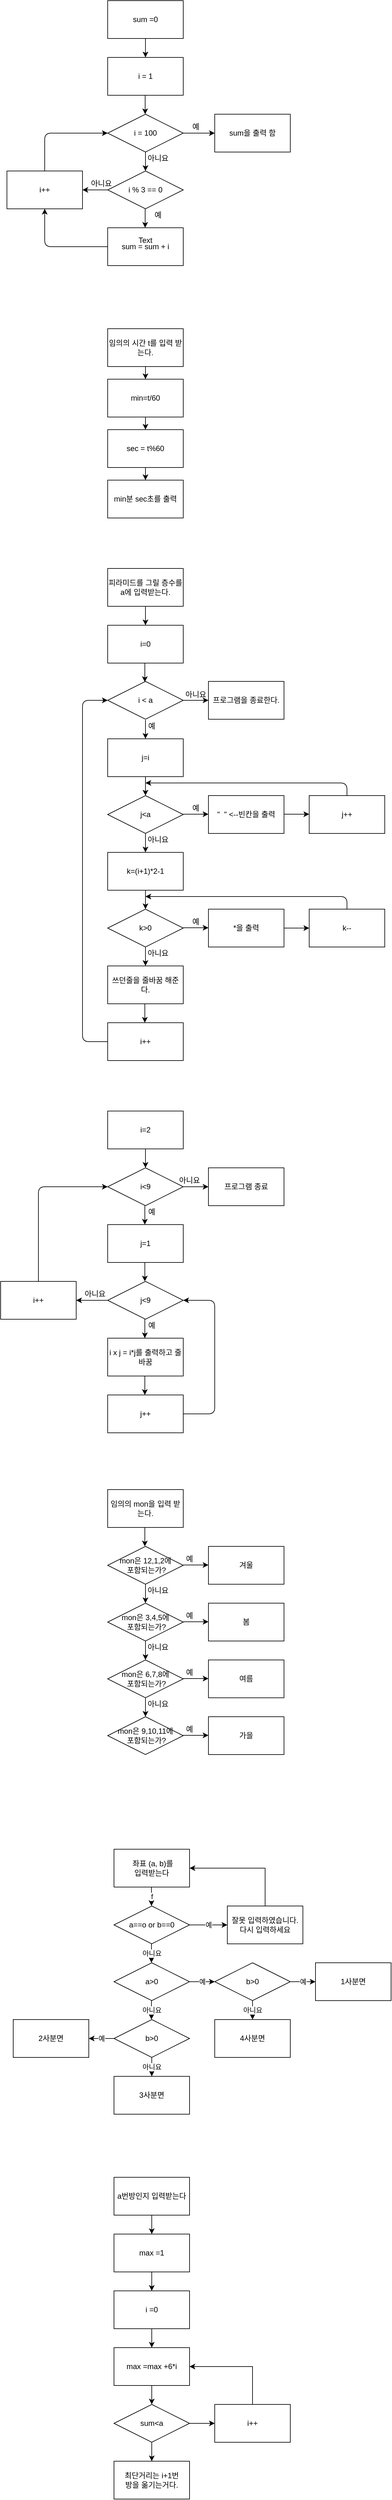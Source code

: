 <mxfile version="13.10.9" type="device"><diagram id="_4Z3xeDOOnSPL32wUJyO" name="Page-1"><mxGraphModel dx="460" dy="784" grid="1" gridSize="10" guides="1" tooltips="1" connect="1" arrows="1" fold="1" page="1" pageScale="1" pageWidth="827" pageHeight="1169" math="0" shadow="0"><root><mxCell id="0"/><mxCell id="1" parent="0"/><mxCell id="5IEi26LqYXWlVj70mc9e-1" value="sum =0" style="rounded=0;whiteSpace=wrap;html=1;" vertex="1" parent="1"><mxGeometry x="210" y="30" width="120" height="60" as="geometry"/></mxCell><mxCell id="5IEi26LqYXWlVj70mc9e-2" value="i = 1" style="rounded=0;whiteSpace=wrap;html=1;" vertex="1" parent="1"><mxGeometry x="210" y="120" width="120" height="60" as="geometry"/></mxCell><mxCell id="5IEi26LqYXWlVj70mc9e-3" value="sum을 출력 함" style="rounded=0;whiteSpace=wrap;html=1;" vertex="1" parent="1"><mxGeometry x="380" y="210" width="120" height="60" as="geometry"/></mxCell><mxCell id="5IEi26LqYXWlVj70mc9e-13" value="" style="edgeStyle=orthogonalEdgeStyle;rounded=0;orthogonalLoop=1;jettySize=auto;html=1;" edge="1" parent="1" source="5IEi26LqYXWlVj70mc9e-4" target="5IEi26LqYXWlVj70mc9e-5"><mxGeometry relative="1" as="geometry"/></mxCell><mxCell id="5IEi26LqYXWlVj70mc9e-4" value="i = 100" style="rhombus;whiteSpace=wrap;html=1;" vertex="1" parent="1"><mxGeometry x="210" y="210" width="120" height="60" as="geometry"/></mxCell><mxCell id="5IEi26LqYXWlVj70mc9e-5" value="i % 3 == 0" style="rhombus;whiteSpace=wrap;html=1;" vertex="1" parent="1"><mxGeometry x="210" y="300" width="120" height="60" as="geometry"/></mxCell><mxCell id="5IEi26LqYXWlVj70mc9e-6" value="i++" style="rounded=0;whiteSpace=wrap;html=1;" vertex="1" parent="1"><mxGeometry x="50" y="300" width="120" height="60" as="geometry"/></mxCell><mxCell id="5IEi26LqYXWlVj70mc9e-7" value="sum = sum + i" style="rounded=0;whiteSpace=wrap;html=1;" vertex="1" parent="1"><mxGeometry x="210" y="390" width="120" height="60" as="geometry"/></mxCell><mxCell id="5IEi26LqYXWlVj70mc9e-9" value="" style="endArrow=classic;html=1;exitX=0.5;exitY=1;exitDx=0;exitDy=0;entryX=0.5;entryY=0;entryDx=0;entryDy=0;" edge="1" parent="1" source="5IEi26LqYXWlVj70mc9e-1" target="5IEi26LqYXWlVj70mc9e-2"><mxGeometry width="50" height="50" relative="1" as="geometry"><mxPoint x="290" y="440" as="sourcePoint"/><mxPoint x="340" y="390" as="targetPoint"/></mxGeometry></mxCell><mxCell id="5IEi26LqYXWlVj70mc9e-15" value="" style="endArrow=classic;html=1;exitX=0.5;exitY=1;exitDx=0;exitDy=0;entryX=0.5;entryY=0;entryDx=0;entryDy=0;" edge="1" parent="1"><mxGeometry width="50" height="50" relative="1" as="geometry"><mxPoint x="269.5" y="180" as="sourcePoint"/><mxPoint x="269.5" y="210" as="targetPoint"/></mxGeometry></mxCell><mxCell id="5IEi26LqYXWlVj70mc9e-17" value="" style="endArrow=classic;html=1;exitX=0.5;exitY=1;exitDx=0;exitDy=0;entryX=0.5;entryY=0;entryDx=0;entryDy=0;" edge="1" parent="1"><mxGeometry width="50" height="50" relative="1" as="geometry"><mxPoint x="269.5" y="360" as="sourcePoint"/><mxPoint x="269.5" y="390" as="targetPoint"/></mxGeometry></mxCell><mxCell id="5IEi26LqYXWlVj70mc9e-18" value="" style="endArrow=classic;html=1;exitX=1;exitY=0.5;exitDx=0;exitDy=0;entryX=0;entryY=0.5;entryDx=0;entryDy=0;" edge="1" parent="1" source="5IEi26LqYXWlVj70mc9e-4" target="5IEi26LqYXWlVj70mc9e-3"><mxGeometry width="50" height="50" relative="1" as="geometry"><mxPoint x="290" y="440" as="sourcePoint"/><mxPoint x="340" y="390" as="targetPoint"/></mxGeometry></mxCell><mxCell id="5IEi26LqYXWlVj70mc9e-19" value="" style="endArrow=classic;html=1;entryX=1;entryY=0.5;entryDx=0;entryDy=0;exitX=0;exitY=0.5;exitDx=0;exitDy=0;" edge="1" parent="1" source="5IEi26LqYXWlVj70mc9e-5" target="5IEi26LqYXWlVj70mc9e-6"><mxGeometry width="50" height="50" relative="1" as="geometry"><mxPoint x="290" y="440" as="sourcePoint"/><mxPoint x="340" y="390" as="targetPoint"/></mxGeometry></mxCell><mxCell id="5IEi26LqYXWlVj70mc9e-20" value="" style="endArrow=classic;html=1;entryX=0.5;entryY=1;entryDx=0;entryDy=0;exitX=0;exitY=0.5;exitDx=0;exitDy=0;" edge="1" parent="1" source="5IEi26LqYXWlVj70mc9e-7" target="5IEi26LqYXWlVj70mc9e-6"><mxGeometry width="50" height="50" relative="1" as="geometry"><mxPoint x="110" y="420" as="sourcePoint"/><mxPoint x="340" y="390" as="targetPoint"/><Array as="points"><mxPoint x="110" y="420"/></Array></mxGeometry></mxCell><mxCell id="5IEi26LqYXWlVj70mc9e-21" value="" style="endArrow=classic;html=1;exitX=0.5;exitY=0;exitDx=0;exitDy=0;entryX=0;entryY=0.5;entryDx=0;entryDy=0;" edge="1" parent="1" source="5IEi26LqYXWlVj70mc9e-6" target="5IEi26LqYXWlVj70mc9e-4"><mxGeometry width="50" height="50" relative="1" as="geometry"><mxPoint x="290" y="440" as="sourcePoint"/><mxPoint x="270" y="200" as="targetPoint"/><Array as="points"><mxPoint x="110" y="240"/></Array></mxGeometry></mxCell><mxCell id="5IEi26LqYXWlVj70mc9e-22" value="Text" style="text;html=1;strokeColor=none;fillColor=none;align=center;verticalAlign=middle;whiteSpace=wrap;rounded=0;" vertex="1" parent="1"><mxGeometry x="250" y="400" width="40" height="20" as="geometry"/></mxCell><mxCell id="5IEi26LqYXWlVj70mc9e-23" value="예" style="text;html=1;strokeColor=none;fillColor=none;align=center;verticalAlign=middle;whiteSpace=wrap;rounded=0;" vertex="1" parent="1"><mxGeometry x="330" y="220" width="40" height="20" as="geometry"/></mxCell><mxCell id="5IEi26LqYXWlVj70mc9e-24" value="예" style="text;html=1;strokeColor=none;fillColor=none;align=center;verticalAlign=middle;whiteSpace=wrap;rounded=0;" vertex="1" parent="1"><mxGeometry x="270" y="360" width="40" height="20" as="geometry"/></mxCell><mxCell id="5IEi26LqYXWlVj70mc9e-25" value="아니요" style="text;html=1;strokeColor=none;fillColor=none;align=center;verticalAlign=middle;whiteSpace=wrap;rounded=0;" vertex="1" parent="1"><mxGeometry x="270" y="270" width="40" height="20" as="geometry"/></mxCell><mxCell id="5IEi26LqYXWlVj70mc9e-26" value="아니요" style="text;html=1;strokeColor=none;fillColor=none;align=center;verticalAlign=middle;whiteSpace=wrap;rounded=0;" vertex="1" parent="1"><mxGeometry x="180" y="310" width="40" height="20" as="geometry"/></mxCell><mxCell id="5IEi26LqYXWlVj70mc9e-27" value="임의의 시간 t를 입력 받는다." style="rounded=0;whiteSpace=wrap;html=1;" vertex="1" parent="1"><mxGeometry x="210" y="550" width="120" height="60" as="geometry"/></mxCell><mxCell id="5IEi26LqYXWlVj70mc9e-28" value="min=t/60" style="rounded=0;whiteSpace=wrap;html=1;" vertex="1" parent="1"><mxGeometry x="210" y="630" width="120" height="60" as="geometry"/></mxCell><mxCell id="5IEi26LqYXWlVj70mc9e-29" value="sec = t%60" style="rounded=0;whiteSpace=wrap;html=1;" vertex="1" parent="1"><mxGeometry x="210" y="710" width="120" height="60" as="geometry"/></mxCell><mxCell id="5IEi26LqYXWlVj70mc9e-30" value="min분 sec초를 출력" style="rounded=0;whiteSpace=wrap;html=1;" vertex="1" parent="1"><mxGeometry x="210" y="790" width="120" height="60" as="geometry"/></mxCell><mxCell id="5IEi26LqYXWlVj70mc9e-31" value="" style="endArrow=classic;html=1;exitX=0.5;exitY=1;exitDx=0;exitDy=0;entryX=0.5;entryY=0;entryDx=0;entryDy=0;" edge="1" parent="1" source="5IEi26LqYXWlVj70mc9e-27" target="5IEi26LqYXWlVj70mc9e-28"><mxGeometry width="50" height="50" relative="1" as="geometry"><mxPoint x="280" y="590" as="sourcePoint"/><mxPoint x="330" y="540" as="targetPoint"/></mxGeometry></mxCell><mxCell id="5IEi26LqYXWlVj70mc9e-32" value="" style="endArrow=classic;html=1;exitX=0.5;exitY=1;exitDx=0;exitDy=0;entryX=0.5;entryY=0;entryDx=0;entryDy=0;" edge="1" parent="1"><mxGeometry width="50" height="50" relative="1" as="geometry"><mxPoint x="270" y="770" as="sourcePoint"/><mxPoint x="270" y="790" as="targetPoint"/></mxGeometry></mxCell><mxCell id="5IEi26LqYXWlVj70mc9e-33" value="" style="endArrow=classic;html=1;exitX=0.5;exitY=1;exitDx=0;exitDy=0;entryX=0.5;entryY=0;entryDx=0;entryDy=0;" edge="1" parent="1"><mxGeometry width="50" height="50" relative="1" as="geometry"><mxPoint x="270" y="690" as="sourcePoint"/><mxPoint x="270" y="710" as="targetPoint"/></mxGeometry></mxCell><mxCell id="5IEi26LqYXWlVj70mc9e-34" value="피라미드를 그릴 층수를 a에 입력받는다." style="rounded=0;whiteSpace=wrap;html=1;" vertex="1" parent="1"><mxGeometry x="210" y="930" width="120" height="60" as="geometry"/></mxCell><mxCell id="5IEi26LqYXWlVj70mc9e-35" value="i &amp;lt; a" style="rhombus;whiteSpace=wrap;html=1;" vertex="1" parent="1"><mxGeometry x="210" y="1109" width="120" height="60" as="geometry"/></mxCell><mxCell id="5IEi26LqYXWlVj70mc9e-36" value="i=0" style="rounded=0;whiteSpace=wrap;html=1;" vertex="1" parent="1"><mxGeometry x="210" y="1020" width="120" height="60" as="geometry"/></mxCell><mxCell id="5IEi26LqYXWlVj70mc9e-37" value="j&amp;lt;a" style="rhombus;whiteSpace=wrap;html=1;" vertex="1" parent="1"><mxGeometry x="210" y="1290" width="120" height="60" as="geometry"/></mxCell><mxCell id="5IEi26LqYXWlVj70mc9e-38" value="j=i" style="rounded=0;whiteSpace=wrap;html=1;" vertex="1" parent="1"><mxGeometry x="210" y="1200" width="120" height="60" as="geometry"/></mxCell><mxCell id="5IEi26LqYXWlVj70mc9e-39" value="&quot;&amp;nbsp; &quot; &amp;lt;--빈칸을 출력" style="rounded=0;whiteSpace=wrap;html=1;" vertex="1" parent="1"><mxGeometry x="370" y="1290" width="120" height="60" as="geometry"/></mxCell><mxCell id="5IEi26LqYXWlVj70mc9e-40" value="k=(i+1)*2-1" style="rounded=0;whiteSpace=wrap;html=1;" vertex="1" parent="1"><mxGeometry x="210" y="1380" width="120" height="60" as="geometry"/></mxCell><mxCell id="5IEi26LqYXWlVj70mc9e-41" value="k&amp;gt;0" style="rhombus;whiteSpace=wrap;html=1;" vertex="1" parent="1"><mxGeometry x="210" y="1470" width="120" height="60" as="geometry"/></mxCell><mxCell id="5IEi26LqYXWlVj70mc9e-42" value="*을 출력" style="rounded=0;whiteSpace=wrap;html=1;" vertex="1" parent="1"><mxGeometry x="370" y="1470" width="120" height="60" as="geometry"/></mxCell><mxCell id="5IEi26LqYXWlVj70mc9e-43" value="쓰던줄을 줄바꿈 해준다." style="rounded=0;whiteSpace=wrap;html=1;" vertex="1" parent="1"><mxGeometry x="210" y="1560" width="120" height="60" as="geometry"/></mxCell><mxCell id="5IEi26LqYXWlVj70mc9e-44" value="프로그램을 종료한다." style="rounded=0;whiteSpace=wrap;html=1;" vertex="1" parent="1"><mxGeometry x="370" y="1109" width="120" height="60" as="geometry"/></mxCell><mxCell id="5IEi26LqYXWlVj70mc9e-45" value="" style="endArrow=classic;html=1;exitX=0.5;exitY=1;exitDx=0;exitDy=0;entryX=0.5;entryY=0;entryDx=0;entryDy=0;" edge="1" parent="1" source="5IEi26LqYXWlVj70mc9e-34" target="5IEi26LqYXWlVj70mc9e-36"><mxGeometry width="50" height="50" relative="1" as="geometry"><mxPoint x="280" y="1260" as="sourcePoint"/><mxPoint x="330" y="1210" as="targetPoint"/></mxGeometry></mxCell><mxCell id="5IEi26LqYXWlVj70mc9e-46" value="" style="endArrow=classic;html=1;exitX=0.5;exitY=1;exitDx=0;exitDy=0;entryX=0.5;entryY=0;entryDx=0;entryDy=0;" edge="1" parent="1"><mxGeometry width="50" height="50" relative="1" as="geometry"><mxPoint x="269" y="1080" as="sourcePoint"/><mxPoint x="269" y="1110" as="targetPoint"/></mxGeometry></mxCell><mxCell id="5IEi26LqYXWlVj70mc9e-47" value="" style="endArrow=classic;html=1;exitX=0.5;exitY=1;exitDx=0;exitDy=0;entryX=0.5;entryY=0;entryDx=0;entryDy=0;" edge="1" parent="1"><mxGeometry width="50" height="50" relative="1" as="geometry"><mxPoint x="270" y="1170" as="sourcePoint"/><mxPoint x="270" y="1200" as="targetPoint"/></mxGeometry></mxCell><mxCell id="5IEi26LqYXWlVj70mc9e-48" value="" style="endArrow=classic;html=1;exitX=0.5;exitY=1;exitDx=0;exitDy=0;entryX=0.5;entryY=0;entryDx=0;entryDy=0;" edge="1" parent="1"><mxGeometry width="50" height="50" relative="1" as="geometry"><mxPoint x="270" y="1260" as="sourcePoint"/><mxPoint x="270" y="1290" as="targetPoint"/></mxGeometry></mxCell><mxCell id="5IEi26LqYXWlVj70mc9e-49" value="" style="endArrow=classic;html=1;exitX=0.5;exitY=1;exitDx=0;exitDy=0;entryX=0.5;entryY=0;entryDx=0;entryDy=0;" edge="1" parent="1"><mxGeometry width="50" height="50" relative="1" as="geometry"><mxPoint x="270" y="1350" as="sourcePoint"/><mxPoint x="270" y="1380" as="targetPoint"/></mxGeometry></mxCell><mxCell id="5IEi26LqYXWlVj70mc9e-50" value="" style="endArrow=classic;html=1;exitX=0.5;exitY=1;exitDx=0;exitDy=0;entryX=0.5;entryY=0;entryDx=0;entryDy=0;" edge="1" parent="1"><mxGeometry width="50" height="50" relative="1" as="geometry"><mxPoint x="270" y="1440" as="sourcePoint"/><mxPoint x="270" y="1470" as="targetPoint"/></mxGeometry></mxCell><mxCell id="5IEi26LqYXWlVj70mc9e-51" value="" style="endArrow=classic;html=1;exitX=0.5;exitY=1;exitDx=0;exitDy=0;entryX=0.5;entryY=0;entryDx=0;entryDy=0;" edge="1" parent="1"><mxGeometry width="50" height="50" relative="1" as="geometry"><mxPoint x="270" y="1530" as="sourcePoint"/><mxPoint x="270" y="1560" as="targetPoint"/></mxGeometry></mxCell><mxCell id="5IEi26LqYXWlVj70mc9e-52" value="" style="endArrow=classic;html=1;exitX=1;exitY=0.5;exitDx=0;exitDy=0;entryX=0;entryY=0.5;entryDx=0;entryDy=0;" edge="1" parent="1" source="5IEi26LqYXWlVj70mc9e-35" target="5IEi26LqYXWlVj70mc9e-44"><mxGeometry width="50" height="50" relative="1" as="geometry"><mxPoint x="280" y="1260" as="sourcePoint"/><mxPoint x="330" y="1210" as="targetPoint"/></mxGeometry></mxCell><mxCell id="5IEi26LqYXWlVj70mc9e-53" value="" style="endArrow=classic;html=1;exitX=1;exitY=0.5;exitDx=0;exitDy=0;entryX=0;entryY=0.5;entryDx=0;entryDy=0;" edge="1" parent="1"><mxGeometry width="50" height="50" relative="1" as="geometry"><mxPoint x="330" y="1319.5" as="sourcePoint"/><mxPoint x="370" y="1319.5" as="targetPoint"/></mxGeometry></mxCell><mxCell id="5IEi26LqYXWlVj70mc9e-54" value="" style="endArrow=classic;html=1;exitX=1;exitY=0.5;exitDx=0;exitDy=0;entryX=0;entryY=0.5;entryDx=0;entryDy=0;" edge="1" parent="1"><mxGeometry width="50" height="50" relative="1" as="geometry"><mxPoint x="330" y="1499.5" as="sourcePoint"/><mxPoint x="370" y="1499.5" as="targetPoint"/></mxGeometry></mxCell><mxCell id="5IEi26LqYXWlVj70mc9e-55" value="" style="endArrow=classic;html=1;exitX=0.5;exitY=0;exitDx=0;exitDy=0;" edge="1" parent="1" source="5IEi26LqYXWlVj70mc9e-67"><mxGeometry width="50" height="50" relative="1" as="geometry"><mxPoint x="280" y="1260" as="sourcePoint"/><mxPoint x="270" y="1270" as="targetPoint"/><Array as="points"><mxPoint x="590" y="1270"/></Array></mxGeometry></mxCell><mxCell id="5IEi26LqYXWlVj70mc9e-57" value="" style="endArrow=classic;html=1;exitX=0.5;exitY=0;exitDx=0;exitDy=0;" edge="1" parent="1" source="5IEi26LqYXWlVj70mc9e-70"><mxGeometry width="50" height="50" relative="1" as="geometry"><mxPoint x="430" y="1470" as="sourcePoint"/><mxPoint x="270" y="1450" as="targetPoint"/><Array as="points"><mxPoint x="590" y="1450"/></Array></mxGeometry></mxCell><mxCell id="5IEi26LqYXWlVj70mc9e-58" value="" style="endArrow=classic;html=1;exitX=0;exitY=0.5;exitDx=0;exitDy=0;entryX=0;entryY=0.5;entryDx=0;entryDy=0;" edge="1" parent="1" source="5IEi26LqYXWlVj70mc9e-74" target="5IEi26LqYXWlVj70mc9e-35"><mxGeometry width="50" height="50" relative="1" as="geometry"><mxPoint x="280" y="1260" as="sourcePoint"/><mxPoint x="270" y="1090" as="targetPoint"/><Array as="points"><mxPoint x="170" y="1680"/><mxPoint x="170" y="1139"/></Array></mxGeometry></mxCell><mxCell id="5IEi26LqYXWlVj70mc9e-59" value="예" style="text;html=1;strokeColor=none;fillColor=none;align=center;verticalAlign=middle;whiteSpace=wrap;rounded=0;" vertex="1" parent="1"><mxGeometry x="260" y="1170" width="40" height="20" as="geometry"/></mxCell><mxCell id="5IEi26LqYXWlVj70mc9e-60" value="예" style="text;html=1;strokeColor=none;fillColor=none;align=center;verticalAlign=middle;whiteSpace=wrap;rounded=0;" vertex="1" parent="1"><mxGeometry x="330" y="1300" width="40" height="20" as="geometry"/></mxCell><mxCell id="5IEi26LqYXWlVj70mc9e-61" value="예" style="text;html=1;strokeColor=none;fillColor=none;align=center;verticalAlign=middle;whiteSpace=wrap;rounded=0;" vertex="1" parent="1"><mxGeometry x="330" y="1480" width="40" height="20" as="geometry"/></mxCell><mxCell id="5IEi26LqYXWlVj70mc9e-62" value="아니요" style="text;html=1;strokeColor=none;fillColor=none;align=center;verticalAlign=middle;whiteSpace=wrap;rounded=0;" vertex="1" parent="1"><mxGeometry x="330" y="1120" width="40" height="20" as="geometry"/></mxCell><mxCell id="5IEi26LqYXWlVj70mc9e-63" value="아니요" style="text;html=1;strokeColor=none;fillColor=none;align=center;verticalAlign=middle;whiteSpace=wrap;rounded=0;" vertex="1" parent="1"><mxGeometry x="270" y="1350" width="40" height="20" as="geometry"/></mxCell><mxCell id="5IEi26LqYXWlVj70mc9e-64" value="아니요" style="text;html=1;strokeColor=none;fillColor=none;align=center;verticalAlign=middle;whiteSpace=wrap;rounded=0;" vertex="1" parent="1"><mxGeometry x="270" y="1530" width="40" height="20" as="geometry"/></mxCell><mxCell id="5IEi26LqYXWlVj70mc9e-67" value="j++" style="rounded=0;whiteSpace=wrap;html=1;" vertex="1" parent="1"><mxGeometry x="530" y="1290" width="120" height="60" as="geometry"/></mxCell><mxCell id="5IEi26LqYXWlVj70mc9e-69" value="" style="endArrow=classic;html=1;exitX=1;exitY=0.5;exitDx=0;exitDy=0;entryX=0;entryY=0.5;entryDx=0;entryDy=0;" edge="1" parent="1"><mxGeometry width="50" height="50" relative="1" as="geometry"><mxPoint x="490" y="1319.5" as="sourcePoint"/><mxPoint x="530" y="1319.5" as="targetPoint"/></mxGeometry></mxCell><mxCell id="5IEi26LqYXWlVj70mc9e-70" value="k--" style="rounded=0;whiteSpace=wrap;html=1;" vertex="1" parent="1"><mxGeometry x="530" y="1470" width="120" height="60" as="geometry"/></mxCell><mxCell id="5IEi26LqYXWlVj70mc9e-73" value="" style="endArrow=classic;html=1;exitX=1;exitY=0.5;exitDx=0;exitDy=0;entryX=0;entryY=0.5;entryDx=0;entryDy=0;" edge="1" parent="1"><mxGeometry width="50" height="50" relative="1" as="geometry"><mxPoint x="490" y="1500" as="sourcePoint"/><mxPoint x="530" y="1500" as="targetPoint"/></mxGeometry></mxCell><mxCell id="5IEi26LqYXWlVj70mc9e-74" value="i++" style="rounded=0;whiteSpace=wrap;html=1;" vertex="1" parent="1"><mxGeometry x="210" y="1650" width="120" height="60" as="geometry"/></mxCell><mxCell id="5IEi26LqYXWlVj70mc9e-75" value="" style="endArrow=classic;html=1;exitX=0.5;exitY=1;exitDx=0;exitDy=0;entryX=0.5;entryY=0;entryDx=0;entryDy=0;" edge="1" parent="1"><mxGeometry width="50" height="50" relative="1" as="geometry"><mxPoint x="269" y="1620" as="sourcePoint"/><mxPoint x="269" y="1650" as="targetPoint"/></mxGeometry></mxCell><mxCell id="5IEi26LqYXWlVj70mc9e-76" value="i=2" style="rounded=0;whiteSpace=wrap;html=1;" vertex="1" parent="1"><mxGeometry x="210" y="1790" width="120" height="60" as="geometry"/></mxCell><mxCell id="5IEi26LqYXWlVj70mc9e-77" value="i&amp;lt;9" style="rhombus;whiteSpace=wrap;html=1;" vertex="1" parent="1"><mxGeometry x="210" y="1880" width="120" height="60" as="geometry"/></mxCell><mxCell id="5IEi26LqYXWlVj70mc9e-78" value="j=1" style="rounded=0;whiteSpace=wrap;html=1;" vertex="1" parent="1"><mxGeometry x="210" y="1970" width="120" height="60" as="geometry"/></mxCell><mxCell id="5IEi26LqYXWlVj70mc9e-79" value="j&amp;lt;9" style="rhombus;whiteSpace=wrap;html=1;" vertex="1" parent="1"><mxGeometry x="210" y="2060" width="120" height="60" as="geometry"/></mxCell><mxCell id="5IEi26LqYXWlVj70mc9e-80" value="i x j = i*j를 출력하고 줄바꿈" style="rounded=0;whiteSpace=wrap;html=1;" vertex="1" parent="1"><mxGeometry x="210" y="2150" width="120" height="60" as="geometry"/></mxCell><mxCell id="5IEi26LqYXWlVj70mc9e-81" value="i++" style="rounded=0;whiteSpace=wrap;html=1;" vertex="1" parent="1"><mxGeometry x="40" y="2060" width="120" height="60" as="geometry"/></mxCell><mxCell id="5IEi26LqYXWlVj70mc9e-82" value="프로그램 종료" style="rounded=0;whiteSpace=wrap;html=1;" vertex="1" parent="1"><mxGeometry x="370" y="1880" width="120" height="60" as="geometry"/></mxCell><mxCell id="5IEi26LqYXWlVj70mc9e-83" value="j++" style="rounded=0;whiteSpace=wrap;html=1;" vertex="1" parent="1"><mxGeometry x="210" y="2240" width="120" height="60" as="geometry"/></mxCell><mxCell id="5IEi26LqYXWlVj70mc9e-84" value="" style="endArrow=classic;html=1;exitX=0.5;exitY=1;exitDx=0;exitDy=0;entryX=0.5;entryY=0;entryDx=0;entryDy=0;" edge="1" parent="1"><mxGeometry width="50" height="50" relative="1" as="geometry"><mxPoint x="270" y="1850" as="sourcePoint"/><mxPoint x="270" y="1880" as="targetPoint"/></mxGeometry></mxCell><mxCell id="5IEi26LqYXWlVj70mc9e-86" value="" style="endArrow=classic;html=1;exitX=0.5;exitY=1;exitDx=0;exitDy=0;entryX=0.5;entryY=0;entryDx=0;entryDy=0;" edge="1" parent="1"><mxGeometry width="50" height="50" relative="1" as="geometry"><mxPoint x="269" y="1940" as="sourcePoint"/><mxPoint x="269" y="1970" as="targetPoint"/></mxGeometry></mxCell><mxCell id="5IEi26LqYXWlVj70mc9e-87" value="" style="endArrow=classic;html=1;exitX=0.5;exitY=1;exitDx=0;exitDy=0;entryX=0.5;entryY=0;entryDx=0;entryDy=0;" edge="1" parent="1"><mxGeometry width="50" height="50" relative="1" as="geometry"><mxPoint x="269" y="2030" as="sourcePoint"/><mxPoint x="269" y="2060" as="targetPoint"/></mxGeometry></mxCell><mxCell id="5IEi26LqYXWlVj70mc9e-88" value="" style="endArrow=classic;html=1;exitX=0.5;exitY=1;exitDx=0;exitDy=0;entryX=0.5;entryY=0;entryDx=0;entryDy=0;" edge="1" parent="1"><mxGeometry width="50" height="50" relative="1" as="geometry"><mxPoint x="269" y="2120" as="sourcePoint"/><mxPoint x="269" y="2150" as="targetPoint"/></mxGeometry></mxCell><mxCell id="5IEi26LqYXWlVj70mc9e-89" value="" style="endArrow=classic;html=1;exitX=0.5;exitY=1;exitDx=0;exitDy=0;entryX=0.5;entryY=0;entryDx=0;entryDy=0;" edge="1" parent="1"><mxGeometry width="50" height="50" relative="1" as="geometry"><mxPoint x="269" y="2210" as="sourcePoint"/><mxPoint x="269" y="2240" as="targetPoint"/></mxGeometry></mxCell><mxCell id="5IEi26LqYXWlVj70mc9e-90" value="" style="endArrow=classic;html=1;exitX=1;exitY=0.5;exitDx=0;exitDy=0;entryX=0;entryY=0.5;entryDx=0;entryDy=0;" edge="1" parent="1" source="5IEi26LqYXWlVj70mc9e-77" target="5IEi26LqYXWlVj70mc9e-82"><mxGeometry width="50" height="50" relative="1" as="geometry"><mxPoint x="260" y="2110" as="sourcePoint"/><mxPoint x="310" y="2060" as="targetPoint"/></mxGeometry></mxCell><mxCell id="5IEi26LqYXWlVj70mc9e-91" value="" style="endArrow=classic;html=1;exitX=0;exitY=0.5;exitDx=0;exitDy=0;entryX=1;entryY=0.5;entryDx=0;entryDy=0;" edge="1" parent="1" source="5IEi26LqYXWlVj70mc9e-79" target="5IEi26LqYXWlVj70mc9e-81"><mxGeometry width="50" height="50" relative="1" as="geometry"><mxPoint x="260" y="2110" as="sourcePoint"/><mxPoint x="310" y="2060" as="targetPoint"/></mxGeometry></mxCell><mxCell id="5IEi26LqYXWlVj70mc9e-92" value="" style="endArrow=classic;html=1;exitX=1;exitY=0.5;exitDx=0;exitDy=0;entryX=1;entryY=0.5;entryDx=0;entryDy=0;" edge="1" parent="1" source="5IEi26LqYXWlVj70mc9e-83" target="5IEi26LqYXWlVj70mc9e-79"><mxGeometry width="50" height="50" relative="1" as="geometry"><mxPoint x="260" y="2110" as="sourcePoint"/><mxPoint x="310" y="2060" as="targetPoint"/><Array as="points"><mxPoint x="380" y="2270"/><mxPoint x="380" y="2090"/></Array></mxGeometry></mxCell><mxCell id="5IEi26LqYXWlVj70mc9e-93" value="" style="endArrow=classic;html=1;exitX=0.5;exitY=0;exitDx=0;exitDy=0;entryX=0;entryY=0.5;entryDx=0;entryDy=0;" edge="1" parent="1" source="5IEi26LqYXWlVj70mc9e-81" target="5IEi26LqYXWlVj70mc9e-77"><mxGeometry width="50" height="50" relative="1" as="geometry"><mxPoint x="160" y="2210" as="sourcePoint"/><mxPoint x="210" y="2160" as="targetPoint"/><Array as="points"><mxPoint x="100" y="1910"/></Array></mxGeometry></mxCell><mxCell id="5IEi26LqYXWlVj70mc9e-94" value="임의의 mon을 입력 받는다." style="rounded=0;whiteSpace=wrap;html=1;" vertex="1" parent="1"><mxGeometry x="210" y="2390" width="120" height="60" as="geometry"/></mxCell><mxCell id="5IEi26LqYXWlVj70mc9e-95" value="mon은 12,1,2에&lt;br&gt;&amp;nbsp;포함되는가?" style="rhombus;whiteSpace=wrap;html=1;" vertex="1" parent="1"><mxGeometry x="210" y="2480" width="120" height="60" as="geometry"/></mxCell><mxCell id="5IEi26LqYXWlVj70mc9e-96" value="mon은 3,4,5에&lt;br&gt;&amp;nbsp;포함되는가?" style="rhombus;whiteSpace=wrap;html=1;" vertex="1" parent="1"><mxGeometry x="210" y="2570" width="120" height="60" as="geometry"/></mxCell><mxCell id="5IEi26LqYXWlVj70mc9e-97" value="mon은 6,7,8에&lt;br&gt;&amp;nbsp;포함되는가?" style="rhombus;whiteSpace=wrap;html=1;" vertex="1" parent="1"><mxGeometry x="210" y="2660" width="120" height="60" as="geometry"/></mxCell><mxCell id="5IEi26LqYXWlVj70mc9e-98" value="mon은 9,10,11에&lt;br&gt;&amp;nbsp;포함되는가?" style="rhombus;whiteSpace=wrap;html=1;" vertex="1" parent="1"><mxGeometry x="210" y="2750" width="120" height="60" as="geometry"/></mxCell><mxCell id="5IEi26LqYXWlVj70mc9e-99" value="" style="endArrow=classic;html=1;exitX=0.5;exitY=1;exitDx=0;exitDy=0;entryX=0.5;entryY=0;entryDx=0;entryDy=0;" edge="1" parent="1"><mxGeometry width="50" height="50" relative="1" as="geometry"><mxPoint x="269" y="2450" as="sourcePoint"/><mxPoint x="269" y="2480" as="targetPoint"/></mxGeometry></mxCell><mxCell id="5IEi26LqYXWlVj70mc9e-100" value="" style="endArrow=classic;html=1;exitX=0.5;exitY=1;exitDx=0;exitDy=0;entryX=0.5;entryY=0;entryDx=0;entryDy=0;" edge="1" parent="1"><mxGeometry width="50" height="50" relative="1" as="geometry"><mxPoint x="270" y="2720" as="sourcePoint"/><mxPoint x="270" y="2750" as="targetPoint"/></mxGeometry></mxCell><mxCell id="5IEi26LqYXWlVj70mc9e-101" value="" style="endArrow=classic;html=1;exitX=0.5;exitY=1;exitDx=0;exitDy=0;entryX=0.5;entryY=0;entryDx=0;entryDy=0;" edge="1" parent="1"><mxGeometry width="50" height="50" relative="1" as="geometry"><mxPoint x="270" y="2630" as="sourcePoint"/><mxPoint x="270" y="2660" as="targetPoint"/></mxGeometry></mxCell><mxCell id="5IEi26LqYXWlVj70mc9e-102" value="" style="endArrow=classic;html=1;exitX=0.5;exitY=1;exitDx=0;exitDy=0;entryX=0.5;entryY=0;entryDx=0;entryDy=0;" edge="1" parent="1"><mxGeometry width="50" height="50" relative="1" as="geometry"><mxPoint x="270" y="2540" as="sourcePoint"/><mxPoint x="270" y="2570" as="targetPoint"/></mxGeometry></mxCell><mxCell id="5IEi26LqYXWlVj70mc9e-103" value="가을" style="rounded=0;whiteSpace=wrap;html=1;" vertex="1" parent="1"><mxGeometry x="370" y="2750" width="120" height="60" as="geometry"/></mxCell><mxCell id="5IEi26LqYXWlVj70mc9e-104" value="여름" style="rounded=0;whiteSpace=wrap;html=1;" vertex="1" parent="1"><mxGeometry x="370" y="2660" width="120" height="60" as="geometry"/></mxCell><mxCell id="5IEi26LqYXWlVj70mc9e-105" value="봄" style="rounded=0;whiteSpace=wrap;html=1;" vertex="1" parent="1"><mxGeometry x="370" y="2570" width="120" height="60" as="geometry"/></mxCell><mxCell id="5IEi26LqYXWlVj70mc9e-106" value="겨울" style="rounded=0;whiteSpace=wrap;html=1;" vertex="1" parent="1"><mxGeometry x="370" y="2480" width="120" height="60" as="geometry"/></mxCell><mxCell id="5IEi26LqYXWlVj70mc9e-107" value="" style="endArrow=classic;html=1;exitX=1;exitY=0.5;exitDx=0;exitDy=0;entryX=0;entryY=0.5;entryDx=0;entryDy=0;" edge="1" parent="1"><mxGeometry width="50" height="50" relative="1" as="geometry"><mxPoint x="330" y="2509.5" as="sourcePoint"/><mxPoint x="370" y="2509.5" as="targetPoint"/></mxGeometry></mxCell><mxCell id="5IEi26LqYXWlVj70mc9e-108" value="" style="endArrow=classic;html=1;exitX=1;exitY=0.5;exitDx=0;exitDy=0;entryX=0;entryY=0.5;entryDx=0;entryDy=0;" edge="1" parent="1"><mxGeometry width="50" height="50" relative="1" as="geometry"><mxPoint x="330" y="2599.5" as="sourcePoint"/><mxPoint x="370" y="2599.5" as="targetPoint"/></mxGeometry></mxCell><mxCell id="5IEi26LqYXWlVj70mc9e-109" value="" style="endArrow=classic;html=1;exitX=1;exitY=0.5;exitDx=0;exitDy=0;entryX=0;entryY=0.5;entryDx=0;entryDy=0;" edge="1" parent="1"><mxGeometry width="50" height="50" relative="1" as="geometry"><mxPoint x="330" y="2689.5" as="sourcePoint"/><mxPoint x="370" y="2689.5" as="targetPoint"/></mxGeometry></mxCell><mxCell id="5IEi26LqYXWlVj70mc9e-110" value="" style="endArrow=classic;html=1;exitX=1;exitY=0.5;exitDx=0;exitDy=0;entryX=0;entryY=0.5;entryDx=0;entryDy=0;" edge="1" parent="1"><mxGeometry width="50" height="50" relative="1" as="geometry"><mxPoint x="330" y="2779.5" as="sourcePoint"/><mxPoint x="370" y="2779.5" as="targetPoint"/></mxGeometry></mxCell><mxCell id="5IEi26LqYXWlVj70mc9e-111" value="예" style="text;html=1;strokeColor=none;fillColor=none;align=center;verticalAlign=middle;whiteSpace=wrap;rounded=0;" vertex="1" parent="1"><mxGeometry x="260" y="1940" width="40" height="20" as="geometry"/></mxCell><mxCell id="5IEi26LqYXWlVj70mc9e-112" value="아니요" style="text;html=1;strokeColor=none;fillColor=none;align=center;verticalAlign=middle;whiteSpace=wrap;rounded=0;" vertex="1" parent="1"><mxGeometry x="170" y="2070" width="40" height="20" as="geometry"/></mxCell><mxCell id="5IEi26LqYXWlVj70mc9e-113" value="아니요" style="text;html=1;strokeColor=none;fillColor=none;align=center;verticalAlign=middle;whiteSpace=wrap;rounded=0;" vertex="1" parent="1"><mxGeometry x="320" y="1890" width="40" height="20" as="geometry"/></mxCell><mxCell id="5IEi26LqYXWlVj70mc9e-114" value="예" style="text;html=1;strokeColor=none;fillColor=none;align=center;verticalAlign=middle;whiteSpace=wrap;rounded=0;" vertex="1" parent="1"><mxGeometry x="260" y="2120" width="40" height="20" as="geometry"/></mxCell><mxCell id="5IEi26LqYXWlVj70mc9e-116" value="예" style="text;html=1;strokeColor=none;fillColor=none;align=center;verticalAlign=middle;whiteSpace=wrap;rounded=0;" vertex="1" parent="1"><mxGeometry x="320" y="2490" width="40" height="20" as="geometry"/></mxCell><mxCell id="5IEi26LqYXWlVj70mc9e-117" value="예" style="text;html=1;strokeColor=none;fillColor=none;align=center;verticalAlign=middle;whiteSpace=wrap;rounded=0;" vertex="1" parent="1"><mxGeometry x="320" y="2760" width="40" height="20" as="geometry"/></mxCell><mxCell id="5IEi26LqYXWlVj70mc9e-118" value="예" style="text;html=1;strokeColor=none;fillColor=none;align=center;verticalAlign=middle;whiteSpace=wrap;rounded=0;" vertex="1" parent="1"><mxGeometry x="320" y="2670" width="40" height="20" as="geometry"/></mxCell><mxCell id="5IEi26LqYXWlVj70mc9e-119" value="예" style="text;html=1;strokeColor=none;fillColor=none;align=center;verticalAlign=middle;whiteSpace=wrap;rounded=0;" vertex="1" parent="1"><mxGeometry x="320" y="2580" width="40" height="20" as="geometry"/></mxCell><mxCell id="5IEi26LqYXWlVj70mc9e-122" value="아니요" style="text;html=1;strokeColor=none;fillColor=none;align=center;verticalAlign=middle;whiteSpace=wrap;rounded=0;" vertex="1" parent="1"><mxGeometry x="270" y="2540" width="40" height="20" as="geometry"/></mxCell><mxCell id="5IEi26LqYXWlVj70mc9e-125" value="아니요" style="text;html=1;strokeColor=none;fillColor=none;align=center;verticalAlign=middle;whiteSpace=wrap;rounded=0;" vertex="1" parent="1"><mxGeometry x="270" y="2720" width="40" height="20" as="geometry"/></mxCell><mxCell id="5IEi26LqYXWlVj70mc9e-126" value="아니요" style="text;html=1;strokeColor=none;fillColor=none;align=center;verticalAlign=middle;whiteSpace=wrap;rounded=0;" vertex="1" parent="1"><mxGeometry x="270" y="2630" width="40" height="20" as="geometry"/></mxCell><mxCell id="5IEi26LqYXWlVj70mc9e-127" value="&amp;nbsp;좌표 (a, b)를 &lt;br&gt;입력받는다" style="rounded=0;whiteSpace=wrap;html=1;" vertex="1" parent="1"><mxGeometry x="220" y="2960" width="120" height="60" as="geometry"/></mxCell><mxCell id="5IEi26LqYXWlVj70mc9e-144" value="예" style="edgeStyle=orthogonalEdgeStyle;rounded=0;orthogonalLoop=1;jettySize=auto;html=1;exitX=1;exitY=0.5;exitDx=0;exitDy=0;entryX=0;entryY=0.5;entryDx=0;entryDy=0;" edge="1" parent="1" source="5IEi26LqYXWlVj70mc9e-128" target="5IEi26LqYXWlVj70mc9e-129"><mxGeometry relative="1" as="geometry"/></mxCell><mxCell id="5IEi26LqYXWlVj70mc9e-128" value="a&amp;gt;0" style="rhombus;whiteSpace=wrap;html=1;" vertex="1" parent="1"><mxGeometry x="220" y="3140" width="120" height="60" as="geometry"/></mxCell><mxCell id="5IEi26LqYXWlVj70mc9e-145" value="예" style="edgeStyle=orthogonalEdgeStyle;rounded=0;orthogonalLoop=1;jettySize=auto;html=1;exitX=1;exitY=0.5;exitDx=0;exitDy=0;entryX=0;entryY=0.5;entryDx=0;entryDy=0;" edge="1" parent="1" source="5IEi26LqYXWlVj70mc9e-129" target="5IEi26LqYXWlVj70mc9e-136"><mxGeometry relative="1" as="geometry"/></mxCell><mxCell id="5IEi26LqYXWlVj70mc9e-146" value="아니요" style="edgeStyle=orthogonalEdgeStyle;rounded=0;orthogonalLoop=1;jettySize=auto;html=1;exitX=0.5;exitY=1;exitDx=0;exitDy=0;entryX=0.5;entryY=0;entryDx=0;entryDy=0;" edge="1" parent="1" source="5IEi26LqYXWlVj70mc9e-129" target="5IEi26LqYXWlVj70mc9e-138"><mxGeometry relative="1" as="geometry"/></mxCell><mxCell id="5IEi26LqYXWlVj70mc9e-129" value="b&amp;gt;0" style="rhombus;whiteSpace=wrap;html=1;" vertex="1" parent="1"><mxGeometry x="380" y="3140" width="120" height="60" as="geometry"/></mxCell><mxCell id="5IEi26LqYXWlVj70mc9e-130" value="a==o or b==0" style="rhombus;whiteSpace=wrap;html=1;" vertex="1" parent="1"><mxGeometry x="220" y="3050" width="120" height="60" as="geometry"/></mxCell><mxCell id="5IEi26LqYXWlVj70mc9e-147" value="아니요" style="edgeStyle=orthogonalEdgeStyle;rounded=0;orthogonalLoop=1;jettySize=auto;html=1;exitX=0.5;exitY=1;exitDx=0;exitDy=0;entryX=0.5;entryY=0;entryDx=0;entryDy=0;" edge="1" parent="1" source="5IEi26LqYXWlVj70mc9e-131" target="5IEi26LqYXWlVj70mc9e-139"><mxGeometry relative="1" as="geometry"/></mxCell><mxCell id="5IEi26LqYXWlVj70mc9e-148" value="예" style="edgeStyle=orthogonalEdgeStyle;rounded=0;orthogonalLoop=1;jettySize=auto;html=1;exitX=0;exitY=0.5;exitDx=0;exitDy=0;entryX=1;entryY=0.5;entryDx=0;entryDy=0;" edge="1" parent="1" source="5IEi26LqYXWlVj70mc9e-131" target="5IEi26LqYXWlVj70mc9e-137"><mxGeometry relative="1" as="geometry"/></mxCell><mxCell id="5IEi26LqYXWlVj70mc9e-131" value="b&amp;gt;0" style="rhombus;whiteSpace=wrap;html=1;" vertex="1" parent="1"><mxGeometry x="220" y="3230" width="120" height="60" as="geometry"/></mxCell><mxCell id="5IEi26LqYXWlVj70mc9e-133" value="f" style="endArrow=classic;html=1;exitX=0.5;exitY=1;exitDx=0;exitDy=0;entryX=0.5;entryY=0;entryDx=0;entryDy=0;" edge="1" parent="1"><mxGeometry width="50" height="50" relative="1" as="geometry"><mxPoint x="279.5" y="3020" as="sourcePoint"/><mxPoint x="279.5" y="3050" as="targetPoint"/></mxGeometry></mxCell><mxCell id="5IEi26LqYXWlVj70mc9e-134" value="아니요" style="endArrow=classic;html=1;exitX=0.5;exitY=1;exitDx=0;exitDy=0;entryX=0.5;entryY=0;entryDx=0;entryDy=0;" edge="1" parent="1"><mxGeometry width="50" height="50" relative="1" as="geometry"><mxPoint x="279.5" y="3110" as="sourcePoint"/><mxPoint x="279.5" y="3140" as="targetPoint"/></mxGeometry></mxCell><mxCell id="5IEi26LqYXWlVj70mc9e-135" value="아니요" style="endArrow=classic;html=1;exitX=0.5;exitY=1;exitDx=0;exitDy=0;entryX=0.5;entryY=0;entryDx=0;entryDy=0;" edge="1" parent="1"><mxGeometry width="50" height="50" relative="1" as="geometry"><mxPoint x="279.5" y="3200" as="sourcePoint"/><mxPoint x="279.5" y="3230" as="targetPoint"/></mxGeometry></mxCell><mxCell id="5IEi26LqYXWlVj70mc9e-136" value="1사분면" style="rounded=0;whiteSpace=wrap;html=1;" vertex="1" parent="1"><mxGeometry x="540" y="3140" width="120" height="60" as="geometry"/></mxCell><mxCell id="5IEi26LqYXWlVj70mc9e-137" value="2사분면" style="rounded=0;whiteSpace=wrap;html=1;" vertex="1" parent="1"><mxGeometry x="60" y="3230" width="120" height="60" as="geometry"/></mxCell><mxCell id="5IEi26LqYXWlVj70mc9e-138" value="4사분면" style="rounded=0;whiteSpace=wrap;html=1;" vertex="1" parent="1"><mxGeometry x="380" y="3230" width="120" height="60" as="geometry"/></mxCell><mxCell id="5IEi26LqYXWlVj70mc9e-139" value="3사분면" style="rounded=0;whiteSpace=wrap;html=1;" vertex="1" parent="1"><mxGeometry x="220" y="3320" width="120" height="60" as="geometry"/></mxCell><mxCell id="5IEi26LqYXWlVj70mc9e-143" style="edgeStyle=orthogonalEdgeStyle;rounded=0;orthogonalLoop=1;jettySize=auto;html=1;exitX=0.5;exitY=0;exitDx=0;exitDy=0;entryX=1;entryY=0.5;entryDx=0;entryDy=0;" edge="1" parent="1" source="5IEi26LqYXWlVj70mc9e-140" target="5IEi26LqYXWlVj70mc9e-127"><mxGeometry relative="1" as="geometry"/></mxCell><mxCell id="5IEi26LqYXWlVj70mc9e-140" value="잘못 입력하였습니다.&lt;br&gt;다시 입력하세요" style="rounded=0;whiteSpace=wrap;html=1;" vertex="1" parent="1"><mxGeometry x="400" y="3050" width="120" height="60" as="geometry"/></mxCell><mxCell id="5IEi26LqYXWlVj70mc9e-141" value="예" style="endArrow=classic;html=1;exitX=1;exitY=0.5;exitDx=0;exitDy=0;entryX=0;entryY=0.5;entryDx=0;entryDy=0;" edge="1" parent="1" source="5IEi26LqYXWlVj70mc9e-130" target="5IEi26LqYXWlVj70mc9e-140"><mxGeometry width="50" height="50" relative="1" as="geometry"><mxPoint x="440" y="3220" as="sourcePoint"/><mxPoint x="490" y="3170" as="targetPoint"/></mxGeometry></mxCell><mxCell id="5IEi26LqYXWlVj70mc9e-160" style="edgeStyle=orthogonalEdgeStyle;rounded=0;orthogonalLoop=1;jettySize=auto;html=1;exitX=0.5;exitY=1;exitDx=0;exitDy=0;entryX=0.5;entryY=0;entryDx=0;entryDy=0;" edge="1" parent="1" source="5IEi26LqYXWlVj70mc9e-150" target="5IEi26LqYXWlVj70mc9e-152"><mxGeometry relative="1" as="geometry"/></mxCell><mxCell id="5IEi26LqYXWlVj70mc9e-150" value="a번방인지 입력받는다" style="rounded=0;whiteSpace=wrap;html=1;" vertex="1" parent="1"><mxGeometry x="220" y="3480" width="120" height="60" as="geometry"/></mxCell><mxCell id="5IEi26LqYXWlVj70mc9e-156" style="edgeStyle=orthogonalEdgeStyle;rounded=0;orthogonalLoop=1;jettySize=auto;html=1;exitX=0.5;exitY=1;exitDx=0;exitDy=0;entryX=0.5;entryY=0;entryDx=0;entryDy=0;" edge="1" parent="1" source="5IEi26LqYXWlVj70mc9e-151" target="5IEi26LqYXWlVj70mc9e-155"><mxGeometry relative="1" as="geometry"/></mxCell><mxCell id="5IEi26LqYXWlVj70mc9e-161" style="edgeStyle=orthogonalEdgeStyle;rounded=0;orthogonalLoop=1;jettySize=auto;html=1;exitX=1;exitY=0.5;exitDx=0;exitDy=0;" edge="1" parent="1" source="5IEi26LqYXWlVj70mc9e-151"><mxGeometry relative="1" as="geometry"><mxPoint x="380" y="3870" as="targetPoint"/></mxGeometry></mxCell><mxCell id="5IEi26LqYXWlVj70mc9e-151" value="sum&amp;lt;a" style="rhombus;whiteSpace=wrap;html=1;" vertex="1" parent="1"><mxGeometry x="220" y="3840" width="120" height="60" as="geometry"/></mxCell><mxCell id="5IEi26LqYXWlVj70mc9e-159" style="edgeStyle=orthogonalEdgeStyle;rounded=0;orthogonalLoop=1;jettySize=auto;html=1;exitX=0.5;exitY=1;exitDx=0;exitDy=0;entryX=0.5;entryY=0;entryDx=0;entryDy=0;" edge="1" parent="1" source="5IEi26LqYXWlVj70mc9e-152" target="5IEi26LqYXWlVj70mc9e-153"><mxGeometry relative="1" as="geometry"/></mxCell><mxCell id="5IEi26LqYXWlVj70mc9e-152" value="max =1" style="rounded=0;whiteSpace=wrap;html=1;" vertex="1" parent="1"><mxGeometry x="220" y="3570" width="120" height="60" as="geometry"/></mxCell><mxCell id="5IEi26LqYXWlVj70mc9e-158" style="edgeStyle=orthogonalEdgeStyle;rounded=0;orthogonalLoop=1;jettySize=auto;html=1;exitX=0.5;exitY=1;exitDx=0;exitDy=0;entryX=0.5;entryY=0;entryDx=0;entryDy=0;" edge="1" parent="1" source="5IEi26LqYXWlVj70mc9e-153" target="5IEi26LqYXWlVj70mc9e-154"><mxGeometry relative="1" as="geometry"/></mxCell><mxCell id="5IEi26LqYXWlVj70mc9e-153" value="i =0" style="rounded=0;whiteSpace=wrap;html=1;" vertex="1" parent="1"><mxGeometry x="220" y="3660" width="120" height="60" as="geometry"/></mxCell><mxCell id="5IEi26LqYXWlVj70mc9e-157" style="edgeStyle=orthogonalEdgeStyle;rounded=0;orthogonalLoop=1;jettySize=auto;html=1;exitX=0.5;exitY=1;exitDx=0;exitDy=0;entryX=0.5;entryY=0;entryDx=0;entryDy=0;" edge="1" parent="1" source="5IEi26LqYXWlVj70mc9e-154" target="5IEi26LqYXWlVj70mc9e-151"><mxGeometry relative="1" as="geometry"/></mxCell><mxCell id="5IEi26LqYXWlVj70mc9e-154" value="max =max +6*i" style="rounded=0;whiteSpace=wrap;html=1;" vertex="1" parent="1"><mxGeometry x="220" y="3750" width="120" height="60" as="geometry"/></mxCell><mxCell id="5IEi26LqYXWlVj70mc9e-155" value="최단거리는&amp;nbsp;i+1번 &lt;br&gt;방을 옮기는거다." style="rounded=0;whiteSpace=wrap;html=1;" vertex="1" parent="1"><mxGeometry x="220" y="3930" width="120" height="60" as="geometry"/></mxCell><mxCell id="5IEi26LqYXWlVj70mc9e-163" style="edgeStyle=orthogonalEdgeStyle;rounded=0;orthogonalLoop=1;jettySize=auto;html=1;exitX=0.5;exitY=0;exitDx=0;exitDy=0;entryX=1;entryY=0.5;entryDx=0;entryDy=0;" edge="1" parent="1" source="5IEi26LqYXWlVj70mc9e-162" target="5IEi26LqYXWlVj70mc9e-154"><mxGeometry relative="1" as="geometry"/></mxCell><mxCell id="5IEi26LqYXWlVj70mc9e-162" value="i++" style="rounded=0;whiteSpace=wrap;html=1;" vertex="1" parent="1"><mxGeometry x="380" y="3840" width="120" height="60" as="geometry"/></mxCell></root></mxGraphModel></diagram></mxfile>